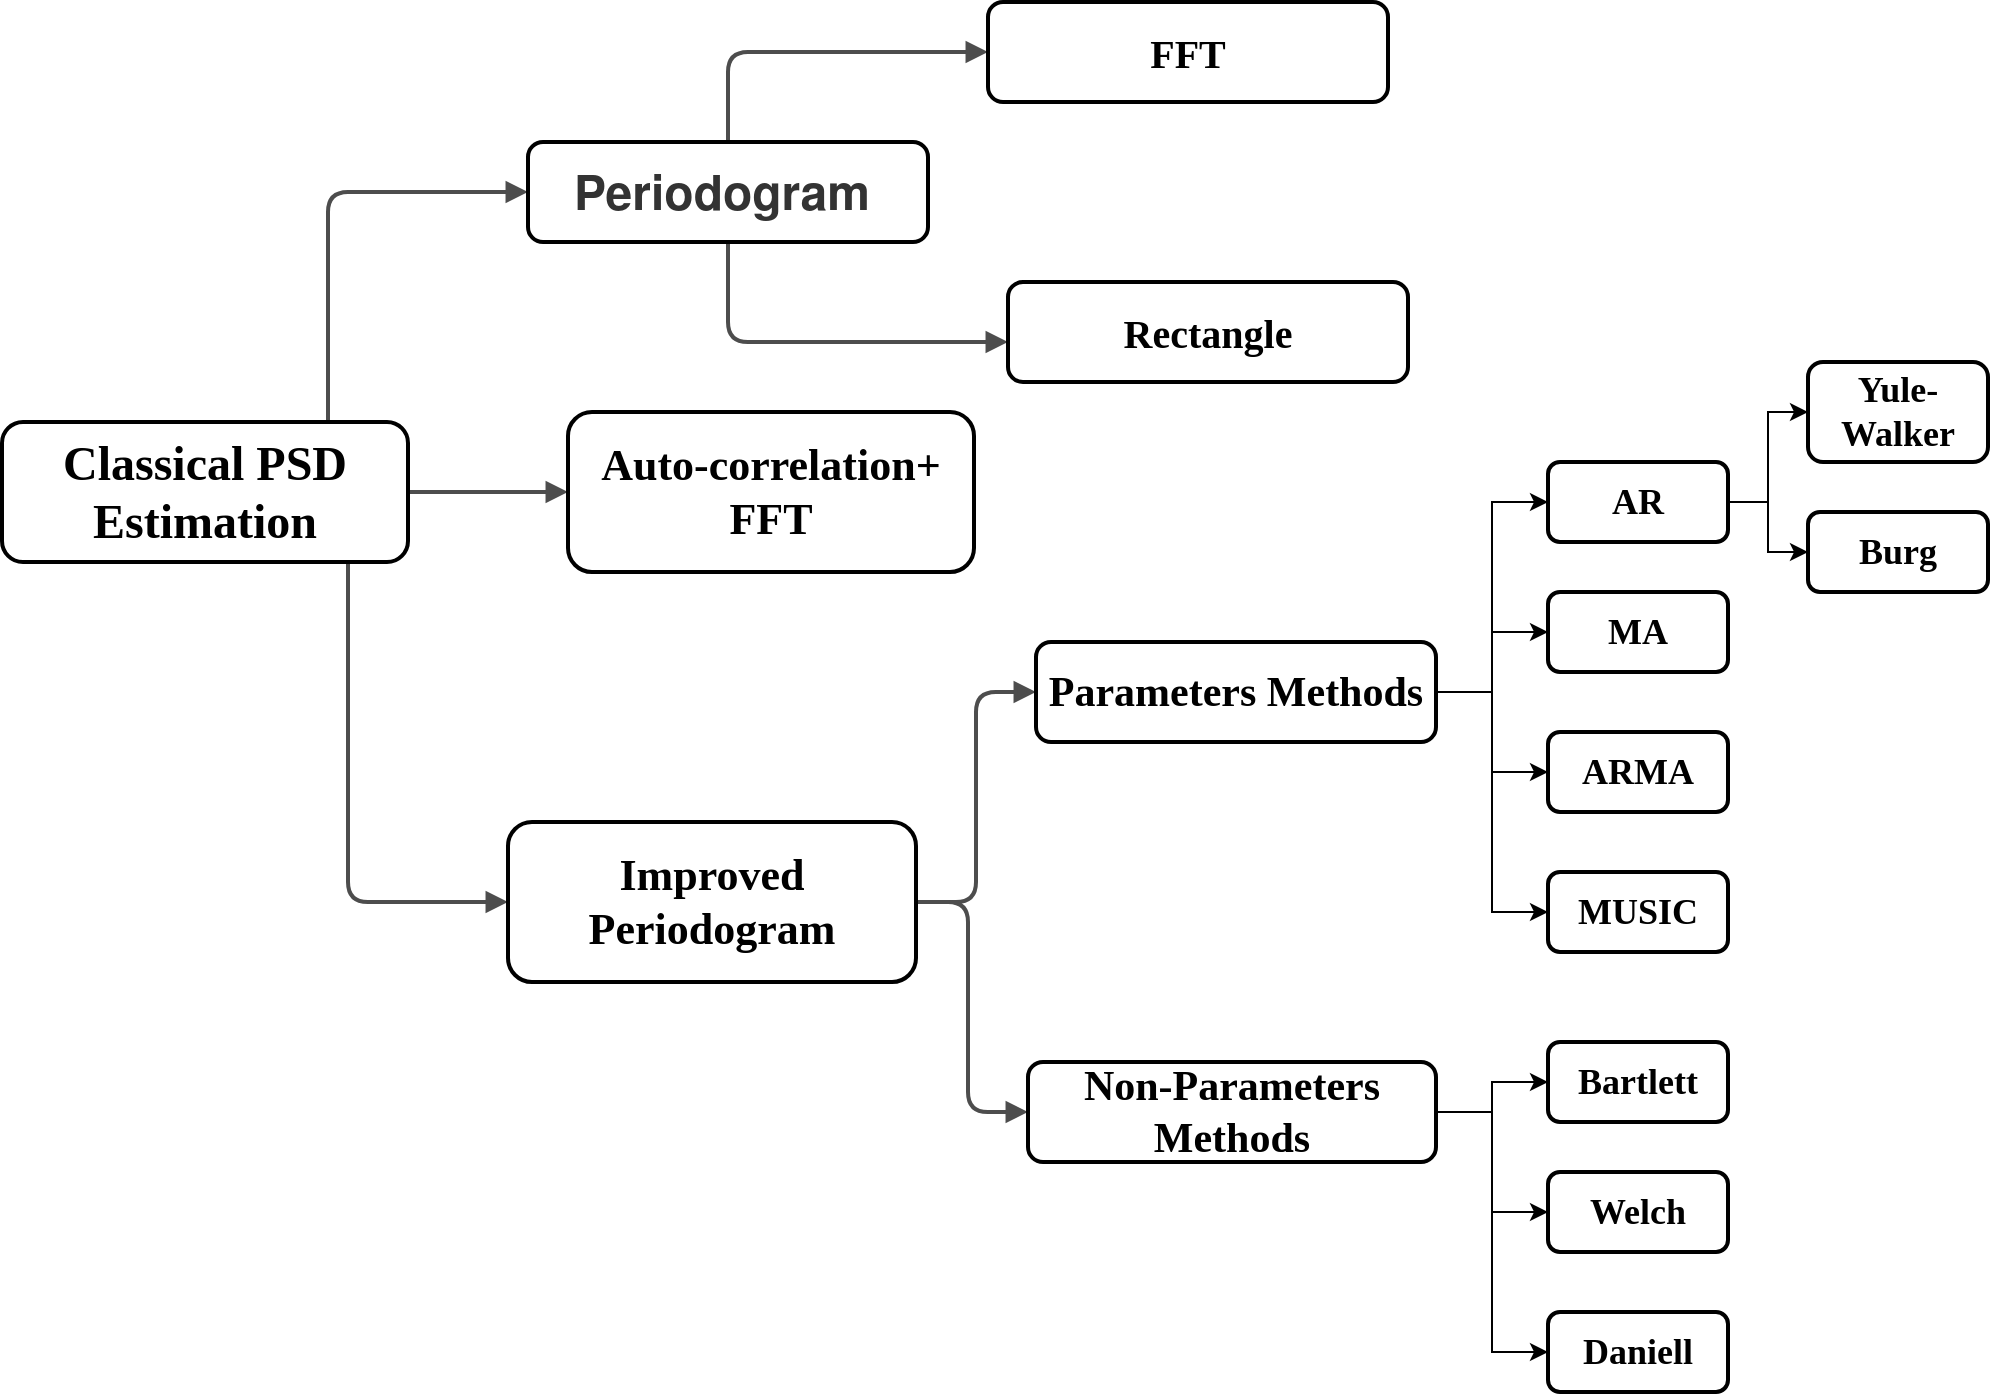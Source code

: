 <mxfile version="16.4.3" type="github">
  <diagram name="Page-1" id="19d8dcba-68ad-dc05-1034-9cf7b2a963f6">
    <mxGraphModel dx="947" dy="2360" grid="1" gridSize="10" guides="1" tooltips="1" connect="1" arrows="1" fold="1" page="1" pageScale="1" pageWidth="1100" pageHeight="850" background="none" math="0" shadow="0">
      <root>
        <mxCell id="0" />
        <mxCell id="1" parent="0" />
        <mxCell id="218ae93e1282097f-42" value="" style="edgeStyle=orthogonalEdgeStyle;rounded=1;html=1;labelBackgroundColor=none;endArrow=block;endFill=1;strokeColor=#4D4D4D;strokeWidth=2;fontFamily=Verdana;fontSize=12;fontStyle=1" parent="1" source="6257edae8c83ed4a-1" target="6257edae8c83ed4a-12" edge="1">
          <mxGeometry relative="1" as="geometry" />
        </mxCell>
        <mxCell id="218ae93e1282097f-43" value="" style="edgeStyle=orthogonalEdgeStyle;rounded=1;html=1;labelBackgroundColor=none;endArrow=block;endFill=1;strokeColor=#4D4D4D;strokeWidth=2;fontFamily=Verdana;fontSize=12;fontStyle=1" parent="1" source="6257edae8c83ed4a-1" target="6257edae8c83ed4a-9" edge="1">
          <mxGeometry relative="1" as="geometry">
            <Array as="points">
              <mxPoint x="1060" y="380" />
            </Array>
          </mxGeometry>
        </mxCell>
        <mxCell id="218ae93e1282097f-44" value="" style="edgeStyle=orthogonalEdgeStyle;rounded=1;html=1;labelBackgroundColor=none;endArrow=block;endFill=1;strokeColor=#4D4D4D;strokeWidth=2;fontFamily=Verdana;fontSize=12;fontStyle=1" parent="1" source="6257edae8c83ed4a-1" target="218ae93e1282097f-2" edge="1">
          <mxGeometry relative="1" as="geometry">
            <Array as="points">
              <mxPoint x="1050" y="25" />
            </Array>
          </mxGeometry>
        </mxCell>
        <mxCell id="218ae93e1282097f-45" value="" style="edgeStyle=elbowEdgeStyle;rounded=1;html=1;labelBackgroundColor=none;endArrow=block;endFill=1;strokeColor=#4D4D4D;strokeWidth=2;fontFamily=Verdana;fontSize=12;fontStyle=1" parent="1" source="6257edae8c83ed4a-9" target="6257edae8c83ed4a-21" edge="1">
          <mxGeometry relative="1" as="geometry" />
        </mxCell>
        <mxCell id="218ae93e1282097f-46" value="" style="edgeStyle=orthogonalEdgeStyle;rounded=1;html=1;labelBackgroundColor=none;endArrow=block;endFill=1;strokeColor=#4D4D4D;strokeWidth=2;fontFamily=Verdana;fontSize=12;fontStyle=1" parent="1" source="6257edae8c83ed4a-9" target="218ae93e1282097f-8" edge="1">
          <mxGeometry relative="1" as="geometry">
            <Array as="points">
              <mxPoint x="1370" y="380" />
            </Array>
          </mxGeometry>
        </mxCell>
        <mxCell id="218ae93e1282097f-47" value="" style="edgeStyle=orthogonalEdgeStyle;rounded=1;html=1;labelBackgroundColor=none;endArrow=block;endFill=1;strokeColor=#4D4D4D;strokeWidth=2;fontFamily=Verdana;fontSize=12;fontStyle=1" parent="1" source="218ae93e1282097f-2" target="218ae93e1282097f-5" edge="1">
          <mxGeometry relative="1" as="geometry">
            <Array as="points">
              <mxPoint x="1250" y="100" />
            </Array>
          </mxGeometry>
        </mxCell>
        <mxCell id="218ae93e1282097f-48" value="" style="edgeStyle=orthogonalEdgeStyle;rounded=1;html=1;labelBackgroundColor=none;endArrow=block;endFill=1;strokeColor=#4D4D4D;strokeWidth=2;fontFamily=Verdana;fontSize=12;fontStyle=1" parent="1" source="218ae93e1282097f-2" target="6257edae8c83ed4a-24" edge="1">
          <mxGeometry relative="1" as="geometry">
            <Array as="points">
              <mxPoint x="1250" y="-45" />
            </Array>
          </mxGeometry>
        </mxCell>
        <mxCell id="B5i0IRKk1Dg6SXqql-j5-28" style="edgeStyle=orthogonalEdgeStyle;rounded=0;orthogonalLoop=1;jettySize=auto;html=1;entryX=0;entryY=0.5;entryDx=0;entryDy=0;fontSize=24;" edge="1" parent="1" source="218ae93e1282097f-8" target="B5i0IRKk1Dg6SXqql-j5-25">
          <mxGeometry relative="1" as="geometry" />
        </mxCell>
        <mxCell id="B5i0IRKk1Dg6SXqql-j5-29" style="edgeStyle=orthogonalEdgeStyle;rounded=0;orthogonalLoop=1;jettySize=auto;html=1;entryX=0;entryY=0.5;entryDx=0;entryDy=0;fontSize=24;" edge="1" parent="1" source="218ae93e1282097f-8" target="B5i0IRKk1Dg6SXqql-j5-26">
          <mxGeometry relative="1" as="geometry" />
        </mxCell>
        <mxCell id="B5i0IRKk1Dg6SXqql-j5-30" style="edgeStyle=orthogonalEdgeStyle;rounded=0;orthogonalLoop=1;jettySize=auto;html=1;entryX=0;entryY=0.5;entryDx=0;entryDy=0;fontSize=24;" edge="1" parent="1" source="218ae93e1282097f-8" target="B5i0IRKk1Dg6SXqql-j5-27">
          <mxGeometry relative="1" as="geometry" />
        </mxCell>
        <mxCell id="218ae93e1282097f-8" value="&lt;span style=&quot;font-size: 21px&quot;&gt;Non-Parameters Methods&lt;/span&gt;" style="whiteSpace=wrap;html=1;rounded=1;shadow=0;comic=0;strokeWidth=2;fontFamily=Verdana;align=center;fontSize=12;fontStyle=1" parent="1" vertex="1">
          <mxGeometry x="1400" y="460" width="204" height="50" as="geometry" />
        </mxCell>
        <mxCell id="6257edae8c83ed4a-9" value="&lt;font style=&quot;font-size: 22px&quot;&gt;Improved&lt;br&gt;Periodogram&lt;/font&gt;" style="whiteSpace=wrap;html=1;rounded=1;shadow=0;comic=0;strokeWidth=2;fontFamily=Verdana;align=center;fontSize=12;fontStyle=1" parent="1" vertex="1">
          <mxGeometry x="1140" y="340" width="204" height="80" as="geometry" />
        </mxCell>
        <mxCell id="B5i0IRKk1Dg6SXqql-j5-12" style="edgeStyle=orthogonalEdgeStyle;rounded=0;orthogonalLoop=1;jettySize=auto;html=1;entryX=0;entryY=0.5;entryDx=0;entryDy=0;fontSize=24;" edge="1" parent="1" source="6257edae8c83ed4a-21" target="B5i0IRKk1Dg6SXqql-j5-7">
          <mxGeometry relative="1" as="geometry" />
        </mxCell>
        <mxCell id="B5i0IRKk1Dg6SXqql-j5-13" style="edgeStyle=orthogonalEdgeStyle;rounded=0;orthogonalLoop=1;jettySize=auto;html=1;entryX=0;entryY=0.5;entryDx=0;entryDy=0;fontSize=24;" edge="1" parent="1" source="6257edae8c83ed4a-21" target="B5i0IRKk1Dg6SXqql-j5-8">
          <mxGeometry relative="1" as="geometry" />
        </mxCell>
        <mxCell id="B5i0IRKk1Dg6SXqql-j5-15" style="edgeStyle=orthogonalEdgeStyle;rounded=0;orthogonalLoop=1;jettySize=auto;html=1;entryX=0;entryY=0.5;entryDx=0;entryDy=0;fontSize=24;" edge="1" parent="1" source="6257edae8c83ed4a-21" target="B5i0IRKk1Dg6SXqql-j5-10">
          <mxGeometry relative="1" as="geometry" />
        </mxCell>
        <mxCell id="B5i0IRKk1Dg6SXqql-j5-16" style="edgeStyle=orthogonalEdgeStyle;rounded=0;orthogonalLoop=1;jettySize=auto;html=1;entryX=0;entryY=0.5;entryDx=0;entryDy=0;fontSize=24;" edge="1" parent="1" source="6257edae8c83ed4a-21" target="B5i0IRKk1Dg6SXqql-j5-11">
          <mxGeometry relative="1" as="geometry" />
        </mxCell>
        <mxCell id="6257edae8c83ed4a-21" value="&lt;font style=&quot;font-size: 21px&quot;&gt;Parameters Methods&lt;/font&gt;" style="whiteSpace=wrap;html=1;rounded=1;shadow=0;comic=0;strokeWidth=2;fontFamily=Verdana;align=center;fontSize=12;fontStyle=1" parent="1" vertex="1">
          <mxGeometry x="1404" y="250" width="200" height="50" as="geometry" />
        </mxCell>
        <mxCell id="6257edae8c83ed4a-12" value="&lt;font style=&quot;font-size: 22px&quot;&gt;Auto-correlation+ FFT&lt;/font&gt;" style="whiteSpace=wrap;html=1;rounded=1;shadow=0;comic=0;strokeWidth=2;fontFamily=Verdana;align=center;fontSize=12;fontStyle=1" parent="1" vertex="1">
          <mxGeometry x="1170" y="135" width="203" height="80" as="geometry" />
        </mxCell>
        <mxCell id="6257edae8c83ed4a-1" value="&lt;font style=&quot;font-size: 24px&quot;&gt;Classical PSD&lt;br&gt;Estimation&lt;br&gt;&lt;/font&gt;" style="whiteSpace=wrap;html=1;rounded=1;shadow=0;comic=0;strokeWidth=2;fontFamily=Verdana;align=center;fontSize=12;fontStyle=1" parent="1" vertex="1">
          <mxGeometry x="887" y="140" width="203" height="70" as="geometry" />
        </mxCell>
        <mxCell id="218ae93e1282097f-2" value="&lt;font style=&quot;font-size: 24px&quot;&gt;&lt;span style=&quot;color: rgb(51 , 51 , 51) ; font-family: &amp;#34;helvetica neue&amp;#34; , &amp;#34;helvetica&amp;#34; , &amp;#34;arial&amp;#34; , &amp;#34;hiragino sans gb&amp;#34; , &amp;#34;hiragino sans gb w3&amp;#34; , &amp;#34;microsoft yahei ui&amp;#34; , &amp;#34;microsoft yahei&amp;#34; , sans-serif ; text-align: left&quot;&gt;Periodogram&lt;/span&gt;&amp;nbsp;&lt;/font&gt;" style="whiteSpace=wrap;html=1;rounded=1;shadow=0;comic=0;strokeWidth=2;fontFamily=Verdana;align=center;fontSize=12;fontStyle=1" parent="1" vertex="1">
          <mxGeometry x="1150" width="200" height="50" as="geometry" />
        </mxCell>
        <mxCell id="6257edae8c83ed4a-24" value="&lt;font style=&quot;font-size: 20px&quot;&gt;FFT&lt;/font&gt;" style="whiteSpace=wrap;html=1;rounded=1;shadow=0;comic=0;strokeWidth=2;fontFamily=Verdana;align=center;fontSize=12;fontStyle=1" parent="1" vertex="1">
          <mxGeometry x="1380" y="-70" width="200" height="50" as="geometry" />
        </mxCell>
        <mxCell id="218ae93e1282097f-5" value="&lt;font style=&quot;font-size: 20px&quot;&gt;Rectangle&lt;/font&gt;" style="whiteSpace=wrap;html=1;rounded=1;shadow=0;comic=0;strokeWidth=2;fontFamily=Verdana;align=center;fontSize=12;fontStyle=1" parent="1" vertex="1">
          <mxGeometry x="1390" y="70" width="200" height="50" as="geometry" />
        </mxCell>
        <mxCell id="B5i0IRKk1Dg6SXqql-j5-19" style="edgeStyle=orthogonalEdgeStyle;rounded=0;orthogonalLoop=1;jettySize=auto;html=1;entryX=0;entryY=0.5;entryDx=0;entryDy=0;fontSize=24;" edge="1" parent="1" source="B5i0IRKk1Dg6SXqql-j5-7" target="B5i0IRKk1Dg6SXqql-j5-17">
          <mxGeometry relative="1" as="geometry" />
        </mxCell>
        <mxCell id="B5i0IRKk1Dg6SXqql-j5-20" style="edgeStyle=orthogonalEdgeStyle;rounded=0;orthogonalLoop=1;jettySize=auto;html=1;entryX=0;entryY=0.5;entryDx=0;entryDy=0;fontSize=24;" edge="1" parent="1" source="B5i0IRKk1Dg6SXqql-j5-7" target="B5i0IRKk1Dg6SXqql-j5-18">
          <mxGeometry relative="1" as="geometry" />
        </mxCell>
        <mxCell id="B5i0IRKk1Dg6SXqql-j5-7" value="&lt;font style=&quot;font-size: 18px&quot;&gt;AR&lt;/font&gt;" style="whiteSpace=wrap;html=1;rounded=1;shadow=0;comic=0;strokeWidth=2;fontFamily=Verdana;align=center;fontSize=12;fontStyle=1" vertex="1" parent="1">
          <mxGeometry x="1660" y="160" width="90" height="40" as="geometry" />
        </mxCell>
        <mxCell id="B5i0IRKk1Dg6SXqql-j5-8" value="&lt;font style=&quot;font-size: 18px&quot;&gt;MA&lt;/font&gt;&lt;span style=&quot;color: rgba(0 , 0 , 0 , 0) ; font-family: monospace ; font-size: 0px ; font-weight: 400&quot;&gt;%3CmxGraphModel%3E%3Croot%3E%3CmxCell%20id%3D%220%22%2F%3E%3CmxCell%20id%3D%221%22%20parent%3D%220%22%2F%3E%3CmxCell%20id%3D%222%22%20value%3D%22%26lt%3Bfont%20style%3D%26quot%3Bfont-size%3A%2018px%26quot%3B%26gt%3BAR%26lt%3B%2Ffont%26gt%3B%22%20style%3D%22whiteSpace%3Dwrap%3Bhtml%3D1%3Brounded%3D1%3Bshadow%3D0%3Bcomic%3D0%3BstrokeWidth%3D2%3BfontFamily%3DVerdana%3Balign%3Dcenter%3BfontSize%3D12%3BfontStyle%3D1%22%20vertex%3D%221%22%20parent%3D%221%22%3E%3CmxGeometry%20x%3D%22690%22%20y%3D%22440%22%20width%3D%2250%22%20height%3D%2240%22%20as%3D%22geometry%22%2F%3E%3C%2FmxCell%3E%3CmxCell%20id%3D%223%22%20value%3D%22%26lt%3Bfont%20style%3D%26quot%3Bfont-size%3A%2018px%26quot%3B%26gt%3BAR%26lt%3B%2Ffont%26gt%3B%22%20style%3D%22whiteSpace%3Dwrap%3Bhtml%3D1%3Brounded%3D1%3Bshadow%3D0%3Bcomic%3D0%3BstrokeWidth%3D2%3BfontFamily%3DVerdana%3Balign%3Dcenter%3BfontSize%3D12%3BfontStyle%3D1%22%20vertex%3D%221%22%20parent%3D%221%22%3E%3CmxGeometry%20x%3D%22599%22%20y%3D%22440%22%20width%3D%2250%22%20height%3D%2240%22%20as%3D%22geometry%22%2F%3E%3C%2FmxCell%3E%3C%2Froot%3E%3C%2FmxGraphModel%3E&lt;/span&gt;" style="whiteSpace=wrap;html=1;rounded=1;shadow=0;comic=0;strokeWidth=2;fontFamily=Verdana;align=center;fontSize=12;fontStyle=1" vertex="1" parent="1">
          <mxGeometry x="1660" y="225" width="90" height="40" as="geometry" />
        </mxCell>
        <mxCell id="B5i0IRKk1Dg6SXqql-j5-10" value="&lt;span style=&quot;font-size: 18px&quot;&gt;ARMA&lt;/span&gt;" style="whiteSpace=wrap;html=1;rounded=1;shadow=0;comic=0;strokeWidth=2;fontFamily=Verdana;align=center;fontSize=12;fontStyle=1" vertex="1" parent="1">
          <mxGeometry x="1660" y="295" width="90" height="40" as="geometry" />
        </mxCell>
        <mxCell id="B5i0IRKk1Dg6SXqql-j5-11" value="&lt;span style=&quot;font-size: 18px&quot;&gt;MUSIC&lt;/span&gt;" style="whiteSpace=wrap;html=1;rounded=1;shadow=0;comic=0;strokeWidth=2;fontFamily=Verdana;align=center;fontSize=12;fontStyle=1" vertex="1" parent="1">
          <mxGeometry x="1660" y="365" width="90" height="40" as="geometry" />
        </mxCell>
        <mxCell id="B5i0IRKk1Dg6SXqql-j5-17" value="&lt;font style=&quot;font-size: 18px&quot;&gt;Yule-Walker&lt;/font&gt;" style="whiteSpace=wrap;html=1;rounded=1;shadow=0;comic=0;strokeWidth=2;fontFamily=Verdana;align=center;fontSize=12;fontStyle=1" vertex="1" parent="1">
          <mxGeometry x="1790" y="110" width="90" height="50" as="geometry" />
        </mxCell>
        <mxCell id="B5i0IRKk1Dg6SXqql-j5-18" value="&lt;span style=&quot;font-size: 18px&quot;&gt;Burg&lt;/span&gt;" style="whiteSpace=wrap;html=1;rounded=1;shadow=0;comic=0;strokeWidth=2;fontFamily=Verdana;align=center;fontSize=12;fontStyle=1" vertex="1" parent="1">
          <mxGeometry x="1790" y="185" width="90" height="40" as="geometry" />
        </mxCell>
        <mxCell id="B5i0IRKk1Dg6SXqql-j5-25" value="&lt;font style=&quot;font-size: 18px&quot;&gt;Bartlett&lt;/font&gt;" style="whiteSpace=wrap;html=1;rounded=1;shadow=0;comic=0;strokeWidth=2;fontFamily=Verdana;align=center;fontSize=12;fontStyle=1" vertex="1" parent="1">
          <mxGeometry x="1660" y="450" width="90" height="40" as="geometry" />
        </mxCell>
        <mxCell id="B5i0IRKk1Dg6SXqql-j5-26" value="&lt;span style=&quot;font-size: 18px&quot;&gt;Welch&lt;/span&gt;" style="whiteSpace=wrap;html=1;rounded=1;shadow=0;comic=0;strokeWidth=2;fontFamily=Verdana;align=center;fontSize=12;fontStyle=1" vertex="1" parent="1">
          <mxGeometry x="1660" y="515" width="90" height="40" as="geometry" />
        </mxCell>
        <mxCell id="B5i0IRKk1Dg6SXqql-j5-27" value="&lt;span style=&quot;font-size: 18px&quot;&gt;Daniell&lt;/span&gt;" style="whiteSpace=wrap;html=1;rounded=1;shadow=0;comic=0;strokeWidth=2;fontFamily=Verdana;align=center;fontSize=12;fontStyle=1" vertex="1" parent="1">
          <mxGeometry x="1660" y="585" width="90" height="40" as="geometry" />
        </mxCell>
      </root>
    </mxGraphModel>
  </diagram>
</mxfile>
